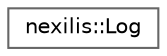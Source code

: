 digraph "Graphical Class Hierarchy"
{
 // LATEX_PDF_SIZE
  bgcolor="transparent";
  edge [fontname=Helvetica,fontsize=10,labelfontname=Helvetica,labelfontsize=10];
  node [fontname=Helvetica,fontsize=10,shape=box,height=0.2,width=0.4];
  rankdir="LR";
  Node0 [id="Node000000",label="nexilis::Log",height=0.2,width=0.4,color="grey40", fillcolor="white", style="filled",URL="$dc/dbc/classnexilis_1_1Log.html",tooltip="This class hold static instance logging library."];
}
